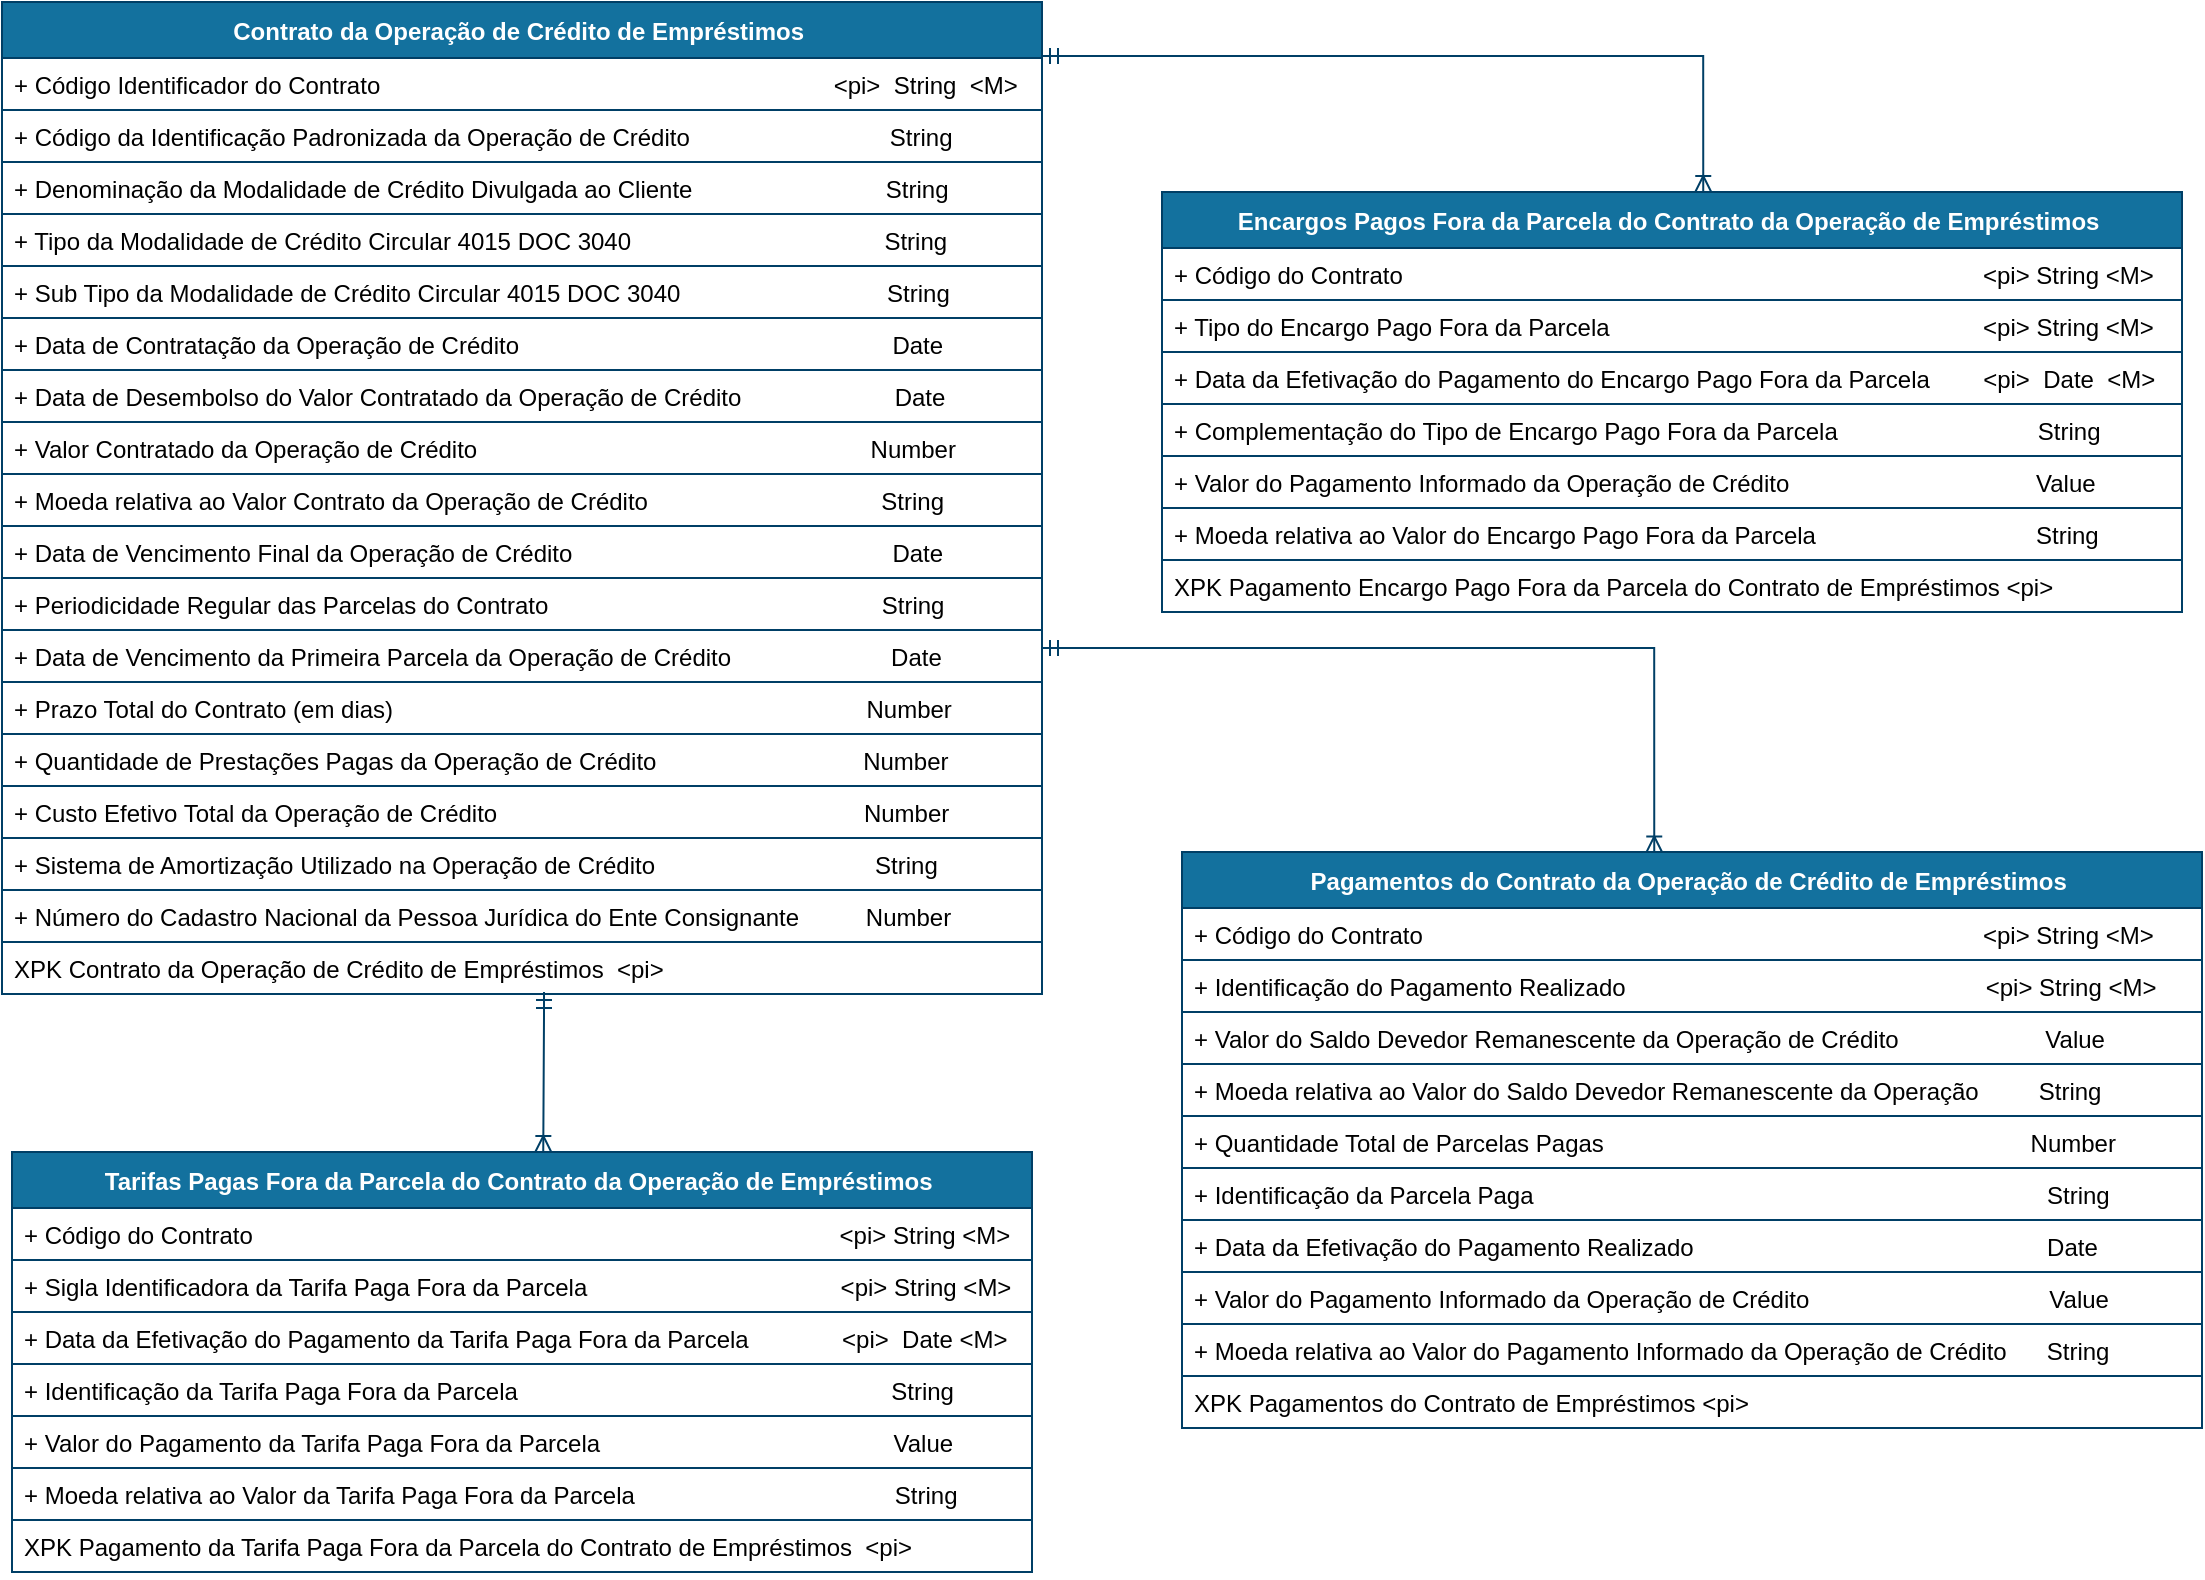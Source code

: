 <mxfile version="14.4.7" type="device"><diagram id="R2lEEEUBdFMjLlhIrx00" name="Loans_Payments"><mxGraphModel dx="7100" dy="3962" grid="1" gridSize="10" guides="1" tooltips="1" connect="1" arrows="1" fold="1" page="1" pageScale="1" pageWidth="1169" pageHeight="827" math="0" shadow="0" extFonts="Permanent Marker^https://fonts.googleapis.com/css?family=Permanent+Marker"><root><mxCell id="0"/><mxCell id="1" parent="0"/><mxCell id="AEocyAcWK-0cHZD7KtAE-98" value="" style="edgeStyle=orthogonalEdgeStyle;rounded=0;orthogonalLoop=1;jettySize=auto;html=1;startArrow=ERmandOne;startFill=0;endArrow=ERoneToMany;endFill=0;strokeColor=#003F66;exitX=1;exitY=0.5;exitDx=0;exitDy=0;" parent="1" edge="1"><mxGeometry relative="1" as="geometry"><Array as="points"><mxPoint x="-4959" y="-3258"/></Array><mxPoint x="-5290" y="-3258" as="sourcePoint"/><mxPoint x="-4959.37" y="-3190" as="targetPoint"/></mxGeometry></mxCell><mxCell id="KrbKLbuTu-QVs7riv4Lv-20" value="Tarifas Pagas Fora da Parcela do Contrato da Operação de Empréstimos " style="swimlane;fontStyle=1;childLayout=stackLayout;horizontal=1;startSize=28;horizontalStack=0;resizeParent=1;resizeParentMax=0;resizeLast=0;collapsible=1;marginBottom=0;rounded=0;shadow=0;comic=0;sketch=0;align=center;html=0;autosize=1;fillColor=#13719E;strokeColor=#003F66;fontColor=#FFFFFF;" vertex="1" parent="1"><mxGeometry x="-5805" y="-2710" width="510" height="210" as="geometry"/></mxCell><mxCell id="KrbKLbuTu-QVs7riv4Lv-21" value="+ Código do Contrato                                                                                        &lt;pi&gt; String &lt;M&gt;" style="text;fillColor=none;align=left;verticalAlign=top;spacingLeft=4;spacingRight=4;overflow=hidden;rotatable=0;points=[[0,0.5],[1,0.5]];portConstraint=eastwest;strokeColor=#003F66;" vertex="1" parent="KrbKLbuTu-QVs7riv4Lv-20"><mxGeometry y="28" width="510" height="26" as="geometry"/></mxCell><mxCell id="KrbKLbuTu-QVs7riv4Lv-22" value="+ Sigla Identificadora da Tarifa Paga Fora da Parcela                                      &lt;pi&gt; String &lt;M&gt;&#10;         " style="text;fillColor=none;align=left;verticalAlign=top;spacingLeft=4;spacingRight=4;overflow=hidden;rotatable=0;points=[[0,0.5],[1,0.5]];portConstraint=eastwest;strokeColor=#003F66;" vertex="1" parent="KrbKLbuTu-QVs7riv4Lv-20"><mxGeometry y="54" width="510" height="26" as="geometry"/></mxCell><mxCell id="KrbKLbuTu-QVs7riv4Lv-23" value="+ Data da Efetivação do Pagamento da Tarifa Paga Fora da Parcela              &lt;pi&gt;  Date &lt;M&gt;" style="text;fillColor=none;align=left;verticalAlign=top;spacingLeft=4;spacingRight=4;overflow=hidden;rotatable=0;points=[[0,0.5],[1,0.5]];portConstraint=eastwest;strokeColor=#003F66;" vertex="1" parent="KrbKLbuTu-QVs7riv4Lv-20"><mxGeometry y="80" width="510" height="26" as="geometry"/></mxCell><mxCell id="KrbKLbuTu-QVs7riv4Lv-24" value="+ Identificação da Tarifa Paga Fora da Parcela                                                        String  " style="text;fillColor=none;align=left;verticalAlign=top;spacingLeft=4;spacingRight=4;overflow=hidden;rotatable=0;points=[[0,0.5],[1,0.5]];portConstraint=eastwest;strokeColor=#003F66;" vertex="1" parent="KrbKLbuTu-QVs7riv4Lv-20"><mxGeometry y="106" width="510" height="26" as="geometry"/></mxCell><mxCell id="KrbKLbuTu-QVs7riv4Lv-25" value="+ Valor do Pagamento da Tarifa Paga Fora da Parcela                                            Value" style="text;fillColor=none;align=left;verticalAlign=top;spacingLeft=4;spacingRight=4;overflow=hidden;rotatable=0;points=[[0,0.5],[1,0.5]];portConstraint=eastwest;strokeColor=#003F66;" vertex="1" parent="KrbKLbuTu-QVs7riv4Lv-20"><mxGeometry y="132" width="510" height="26" as="geometry"/></mxCell><mxCell id="KrbKLbuTu-QVs7riv4Lv-26" value="+ Moeda relativa ao Valor da Tarifa Paga Fora da Parcela                                       String" style="text;fillColor=none;align=left;verticalAlign=top;spacingLeft=4;spacingRight=4;overflow=hidden;rotatable=0;points=[[0,0.5],[1,0.5]];portConstraint=eastwest;strokeColor=#003F66;" vertex="1" parent="KrbKLbuTu-QVs7riv4Lv-20"><mxGeometry y="158" width="510" height="26" as="geometry"/></mxCell><mxCell id="KrbKLbuTu-QVs7riv4Lv-27" value="XPK Pagamento da Tarifa Paga Fora da Parcela do Contrato de Empréstimos  &lt;pi&gt;" style="text;fillColor=none;align=left;verticalAlign=top;spacingLeft=4;spacingRight=4;overflow=hidden;rotatable=0;points=[[0,0.5],[1,0.5]];portConstraint=eastwest;strokeColor=#003F66;" vertex="1" parent="KrbKLbuTu-QVs7riv4Lv-20"><mxGeometry y="184" width="510" height="26" as="geometry"/></mxCell><mxCell id="KrbKLbuTu-QVs7riv4Lv-28" value="Contrato da Operação de Crédito de Empréstimos " style="swimlane;fontStyle=1;childLayout=stackLayout;horizontal=1;startSize=28;horizontalStack=0;resizeParent=1;resizeParentMax=0;resizeLast=0;collapsible=1;marginBottom=0;rounded=0;shadow=0;comic=0;sketch=0;align=center;html=0;autosize=1;fillColor=#13719E;strokeColor=#003F66;fontColor=#FFFFFF;" vertex="1" parent="1"><mxGeometry x="-5810" y="-3285" width="520" height="496" as="geometry"/></mxCell><mxCell id="KrbKLbuTu-QVs7riv4Lv-29" value="+ Código Identificador do Contrato                                                                    &lt;pi&gt;  String  &lt;M&gt;" style="text;fillColor=none;align=left;verticalAlign=top;spacingLeft=4;spacingRight=4;overflow=hidden;rotatable=0;points=[[0,0.5],[1,0.5]];portConstraint=eastwest;strokeColor=#003F66;" vertex="1" parent="KrbKLbuTu-QVs7riv4Lv-28"><mxGeometry y="28" width="520" height="26" as="geometry"/></mxCell><mxCell id="KrbKLbuTu-QVs7riv4Lv-30" value="+ Código da Identificação Padronizada da Operação de Crédito                              String      " style="text;fillColor=none;align=left;verticalAlign=top;spacingLeft=4;spacingRight=4;overflow=hidden;rotatable=0;points=[[0,0.5],[1,0.5]];portConstraint=eastwest;strokeColor=#003F66;" vertex="1" parent="KrbKLbuTu-QVs7riv4Lv-28"><mxGeometry y="54" width="520" height="26" as="geometry"/></mxCell><mxCell id="KrbKLbuTu-QVs7riv4Lv-31" value="+ Denominação da Modalidade de Crédito Divulgada ao Cliente                             String" style="text;fillColor=none;align=left;verticalAlign=top;spacingLeft=4;spacingRight=4;overflow=hidden;rotatable=0;points=[[0,0.5],[1,0.5]];portConstraint=eastwest;strokeColor=#003F66;" vertex="1" parent="KrbKLbuTu-QVs7riv4Lv-28"><mxGeometry y="80" width="520" height="26" as="geometry"/></mxCell><mxCell id="KrbKLbuTu-QVs7riv4Lv-32" value="+ Tipo da Modalidade de Crédito Circular 4015 DOC 3040                                      String" style="text;fillColor=none;align=left;verticalAlign=top;spacingLeft=4;spacingRight=4;overflow=hidden;rotatable=0;points=[[0,0.5],[1,0.5]];portConstraint=eastwest;strokeColor=#003F66;" vertex="1" parent="KrbKLbuTu-QVs7riv4Lv-28"><mxGeometry y="106" width="520" height="26" as="geometry"/></mxCell><mxCell id="KrbKLbuTu-QVs7riv4Lv-33" value="+ Sub Tipo da Modalidade de Crédito Circular 4015 DOC 3040                               String" style="text;fillColor=none;align=left;verticalAlign=top;spacingLeft=4;spacingRight=4;overflow=hidden;rotatable=0;points=[[0,0.5],[1,0.5]];portConstraint=eastwest;strokeColor=#003F66;" vertex="1" parent="KrbKLbuTu-QVs7riv4Lv-28"><mxGeometry y="132" width="520" height="26" as="geometry"/></mxCell><mxCell id="KrbKLbuTu-QVs7riv4Lv-34" value="+ Data de Contratação da Operação de Crédito                                                        Date" style="text;fillColor=none;align=left;verticalAlign=top;spacingLeft=4;spacingRight=4;overflow=hidden;rotatable=0;points=[[0,0.5],[1,0.5]];portConstraint=eastwest;strokeColor=#003F66;" vertex="1" parent="KrbKLbuTu-QVs7riv4Lv-28"><mxGeometry y="158" width="520" height="26" as="geometry"/></mxCell><mxCell id="KrbKLbuTu-QVs7riv4Lv-35" value="+ Data de Desembolso do Valor Contratado da Operação de Crédito                       Date" style="text;fillColor=none;align=left;verticalAlign=top;spacingLeft=4;spacingRight=4;overflow=hidden;rotatable=0;points=[[0,0.5],[1,0.5]];portConstraint=eastwest;strokeColor=#003F66;" vertex="1" parent="KrbKLbuTu-QVs7riv4Lv-28"><mxGeometry y="184" width="520" height="26" as="geometry"/></mxCell><mxCell id="KrbKLbuTu-QVs7riv4Lv-36" value="+ Valor Contratado da Operação de Crédito                                                           Number" style="text;fillColor=none;align=left;verticalAlign=top;spacingLeft=4;spacingRight=4;overflow=hidden;rotatable=0;points=[[0,0.5],[1,0.5]];portConstraint=eastwest;strokeColor=#003F66;" vertex="1" parent="KrbKLbuTu-QVs7riv4Lv-28"><mxGeometry y="210" width="520" height="26" as="geometry"/></mxCell><mxCell id="KrbKLbuTu-QVs7riv4Lv-37" value="+ Moeda relativa ao Valor Contrato da Operação de Crédito                                   String" style="text;fillColor=none;align=left;verticalAlign=top;spacingLeft=4;spacingRight=4;overflow=hidden;rotatable=0;points=[[0,0.5],[1,0.5]];portConstraint=eastwest;strokeColor=#003F66;" vertex="1" parent="KrbKLbuTu-QVs7riv4Lv-28"><mxGeometry y="236" width="520" height="26" as="geometry"/></mxCell><mxCell id="KrbKLbuTu-QVs7riv4Lv-38" value="+ Data de Vencimento Final da Operação de Crédito                                                Date" style="text;fillColor=none;align=left;verticalAlign=top;spacingLeft=4;spacingRight=4;overflow=hidden;rotatable=0;points=[[0,0.5],[1,0.5]];portConstraint=eastwest;strokeColor=#003F66;" vertex="1" parent="KrbKLbuTu-QVs7riv4Lv-28"><mxGeometry y="262" width="520" height="26" as="geometry"/></mxCell><mxCell id="KrbKLbuTu-QVs7riv4Lv-39" value="+ Periodicidade Regular das Parcelas do Contrato                                                  String" style="text;fillColor=none;align=left;verticalAlign=top;spacingLeft=4;spacingRight=4;overflow=hidden;rotatable=0;points=[[0,0.5],[1,0.5]];portConstraint=eastwest;strokeColor=#003F66;" vertex="1" parent="KrbKLbuTu-QVs7riv4Lv-28"><mxGeometry y="288" width="520" height="26" as="geometry"/></mxCell><mxCell id="KrbKLbuTu-QVs7riv4Lv-67" value="" style="edgeStyle=orthogonalEdgeStyle;rounded=0;orthogonalLoop=1;jettySize=auto;html=1;startArrow=ERmandOne;startFill=0;endArrow=ERoneToMany;endFill=0;strokeColor=#003F66;entryX=0.463;entryY=0.001;entryDx=0;entryDy=0;entryPerimeter=0;" edge="1" parent="KrbKLbuTu-QVs7riv4Lv-28" target="KrbKLbuTu-QVs7riv4Lv-47"><mxGeometry relative="1" as="geometry"><Array as="points"><mxPoint x="826" y="323"/></Array><mxPoint x="520" y="323" as="sourcePoint"/><mxPoint x="965.11" y="418.0" as="targetPoint"/></mxGeometry></mxCell><mxCell id="KrbKLbuTu-QVs7riv4Lv-40" value="+ Data de Vencimento da Primeira Parcela da Operação de Crédito                        Date" style="text;fillColor=none;align=left;verticalAlign=top;spacingLeft=4;spacingRight=4;overflow=hidden;rotatable=0;points=[[0,0.5],[1,0.5]];portConstraint=eastwest;strokeColor=#003F66;" vertex="1" parent="KrbKLbuTu-QVs7riv4Lv-28"><mxGeometry y="314" width="520" height="26" as="geometry"/></mxCell><mxCell id="KrbKLbuTu-QVs7riv4Lv-41" value="+ Prazo Total do Contrato (em dias)                                                                       Number  " style="text;fillColor=none;align=left;verticalAlign=top;spacingLeft=4;spacingRight=4;overflow=hidden;rotatable=0;points=[[0,0.5],[1,0.5]];portConstraint=eastwest;strokeColor=#003F66;" vertex="1" parent="KrbKLbuTu-QVs7riv4Lv-28"><mxGeometry y="340" width="520" height="26" as="geometry"/></mxCell><mxCell id="KrbKLbuTu-QVs7riv4Lv-42" value="+ Quantidade de Prestações Pagas da Operação de Crédito                               Number  " style="text;fillColor=none;align=left;verticalAlign=top;spacingLeft=4;spacingRight=4;overflow=hidden;rotatable=0;points=[[0,0.5],[1,0.5]];portConstraint=eastwest;strokeColor=#003F66;" vertex="1" parent="KrbKLbuTu-QVs7riv4Lv-28"><mxGeometry y="366" width="520" height="26" as="geometry"/></mxCell><mxCell id="KrbKLbuTu-QVs7riv4Lv-43" value="+ Custo Efetivo Total da Operação de Crédito                                                       Number" style="text;fillColor=none;align=left;verticalAlign=top;spacingLeft=4;spacingRight=4;overflow=hidden;rotatable=0;points=[[0,0.5],[1,0.5]];portConstraint=eastwest;strokeColor=#003F66;" vertex="1" parent="KrbKLbuTu-QVs7riv4Lv-28"><mxGeometry y="392" width="520" height="26" as="geometry"/></mxCell><mxCell id="KrbKLbuTu-QVs7riv4Lv-44" value="+ Sistema de Amortização Utilizado na Operação de Crédito                                 String" style="text;fillColor=none;align=left;verticalAlign=top;spacingLeft=4;spacingRight=4;overflow=hidden;rotatable=0;points=[[0,0.5],[1,0.5]];portConstraint=eastwest;strokeColor=#003F66;" vertex="1" parent="KrbKLbuTu-QVs7riv4Lv-28"><mxGeometry y="418" width="520" height="26" as="geometry"/></mxCell><mxCell id="KrbKLbuTu-QVs7riv4Lv-45" value="+ Número do Cadastro Nacional da Pessoa Jurídica do Ente Consignante          Number  " style="text;fillColor=none;align=left;verticalAlign=top;spacingLeft=4;spacingRight=4;overflow=hidden;rotatable=0;points=[[0,0.5],[1,0.5]];portConstraint=eastwest;strokeColor=#003F66;" vertex="1" parent="KrbKLbuTu-QVs7riv4Lv-28"><mxGeometry y="444" width="520" height="26" as="geometry"/></mxCell><mxCell id="KrbKLbuTu-QVs7riv4Lv-46" value="XPK Contrato da Operação de Crédito de Empréstimos  &lt;pi&gt;" style="text;fillColor=none;align=left;verticalAlign=top;spacingLeft=4;spacingRight=4;overflow=hidden;rotatable=0;points=[[0,0.5],[1,0.5]];portConstraint=eastwest;strokeColor=#003F66;" vertex="1" parent="KrbKLbuTu-QVs7riv4Lv-28"><mxGeometry y="470" width="520" height="26" as="geometry"/></mxCell><mxCell id="KrbKLbuTu-QVs7riv4Lv-47" value="Pagamentos do Contrato da Operação de Crédito de Empréstimos " style="swimlane;fontStyle=1;childLayout=stackLayout;horizontal=1;startSize=28;horizontalStack=0;resizeParent=1;resizeParentMax=0;resizeLast=0;collapsible=1;marginBottom=0;rounded=0;shadow=0;comic=0;sketch=0;align=center;html=0;autosize=1;fillColor=#13719E;strokeColor=#003F66;fontColor=#FFFFFF;" vertex="1" parent="1"><mxGeometry x="-5220" y="-2860" width="510" height="288" as="geometry"/></mxCell><mxCell id="KrbKLbuTu-QVs7riv4Lv-48" value="+ Código do Contrato                                                                                    &lt;pi&gt; String &lt;M&gt;" style="text;fillColor=none;align=left;verticalAlign=top;spacingLeft=4;spacingRight=4;overflow=hidden;rotatable=0;points=[[0,0.5],[1,0.5]];portConstraint=eastwest;strokeColor=#003F66;" vertex="1" parent="KrbKLbuTu-QVs7riv4Lv-47"><mxGeometry y="28" width="510" height="26" as="geometry"/></mxCell><mxCell id="KrbKLbuTu-QVs7riv4Lv-49" value="+ Identificação do Pagamento Realizado                                                      &lt;pi&gt; String &lt;M&gt;" style="text;fillColor=none;align=left;verticalAlign=top;spacingLeft=4;spacingRight=4;overflow=hidden;rotatable=0;points=[[0,0.5],[1,0.5]];portConstraint=eastwest;strokeColor=#003F66;" vertex="1" parent="KrbKLbuTu-QVs7riv4Lv-47"><mxGeometry y="54" width="510" height="26" as="geometry"/></mxCell><mxCell id="KrbKLbuTu-QVs7riv4Lv-50" value="+ Valor do Saldo Devedor Remanescente da Operação de Crédito                      Value" style="text;fillColor=none;align=left;verticalAlign=top;spacingLeft=4;spacingRight=4;overflow=hidden;rotatable=0;points=[[0,0.5],[1,0.5]];portConstraint=eastwest;strokeColor=#003F66;" vertex="1" parent="KrbKLbuTu-QVs7riv4Lv-47"><mxGeometry y="80" width="510" height="26" as="geometry"/></mxCell><mxCell id="KrbKLbuTu-QVs7riv4Lv-51" value="+ Moeda relativa ao Valor do Saldo Devedor Remanescente da Operação         String" style="text;fillColor=none;align=left;verticalAlign=top;spacingLeft=4;spacingRight=4;overflow=hidden;rotatable=0;points=[[0,0.5],[1,0.5]];portConstraint=eastwest;strokeColor=#003F66;" vertex="1" parent="KrbKLbuTu-QVs7riv4Lv-47"><mxGeometry y="106" width="510" height="26" as="geometry"/></mxCell><mxCell id="KrbKLbuTu-QVs7riv4Lv-52" value="+ Quantidade Total de Parcelas Pagas                                                                Number  " style="text;fillColor=none;align=left;verticalAlign=top;spacingLeft=4;spacingRight=4;overflow=hidden;rotatable=0;points=[[0,0.5],[1,0.5]];portConstraint=eastwest;strokeColor=#003F66;" vertex="1" parent="KrbKLbuTu-QVs7riv4Lv-47"><mxGeometry y="132" width="510" height="26" as="geometry"/></mxCell><mxCell id="KrbKLbuTu-QVs7riv4Lv-53" value="+ Identificação da Parcela Paga                                                                             String  " style="text;fillColor=none;align=left;verticalAlign=top;spacingLeft=4;spacingRight=4;overflow=hidden;rotatable=0;points=[[0,0.5],[1,0.5]];portConstraint=eastwest;strokeColor=#003F66;" vertex="1" parent="KrbKLbuTu-QVs7riv4Lv-47"><mxGeometry y="158" width="510" height="26" as="geometry"/></mxCell><mxCell id="KrbKLbuTu-QVs7riv4Lv-54" value="+ Data da Efetivação do Pagamento Realizado                                                     Date" style="text;fillColor=none;align=left;verticalAlign=top;spacingLeft=4;spacingRight=4;overflow=hidden;rotatable=0;points=[[0,0.5],[1,0.5]];portConstraint=eastwest;strokeColor=#003F66;" vertex="1" parent="KrbKLbuTu-QVs7riv4Lv-47"><mxGeometry y="184" width="510" height="26" as="geometry"/></mxCell><mxCell id="KrbKLbuTu-QVs7riv4Lv-55" value="+ Valor do Pagamento Informado da Operação de Crédito                                    Value" style="text;fillColor=none;align=left;verticalAlign=top;spacingLeft=4;spacingRight=4;overflow=hidden;rotatable=0;points=[[0,0.5],[1,0.5]];portConstraint=eastwest;strokeColor=#003F66;" vertex="1" parent="KrbKLbuTu-QVs7riv4Lv-47"><mxGeometry y="210" width="510" height="26" as="geometry"/></mxCell><mxCell id="KrbKLbuTu-QVs7riv4Lv-56" value="+ Moeda relativa ao Valor do Pagamento Informado da Operação de Crédito      String" style="text;fillColor=none;align=left;verticalAlign=top;spacingLeft=4;spacingRight=4;overflow=hidden;rotatable=0;points=[[0,0.5],[1,0.5]];portConstraint=eastwest;strokeColor=#003F66;" vertex="1" parent="KrbKLbuTu-QVs7riv4Lv-47"><mxGeometry y="236" width="510" height="26" as="geometry"/></mxCell><mxCell id="KrbKLbuTu-QVs7riv4Lv-57" value="XPK Pagamentos do Contrato de Empréstimos &lt;pi&gt;" style="text;fillColor=none;align=left;verticalAlign=top;spacingLeft=4;spacingRight=4;overflow=hidden;rotatable=0;points=[[0,0.5],[1,0.5]];portConstraint=eastwest;strokeColor=#003F66;" vertex="1" parent="KrbKLbuTu-QVs7riv4Lv-47"><mxGeometry y="262" width="510" height="26" as="geometry"/></mxCell><mxCell id="KrbKLbuTu-QVs7riv4Lv-58" value="Encargos Pagos Fora da Parcela do Contrato da Operação de Empréstimos " style="swimlane;fontStyle=1;childLayout=stackLayout;horizontal=1;startSize=28;horizontalStack=0;resizeParent=1;resizeParentMax=0;resizeLast=0;collapsible=1;marginBottom=0;rounded=0;shadow=0;comic=0;sketch=0;align=center;html=0;autosize=1;fillColor=#13719E;strokeColor=#003F66;fontColor=#FFFFFF;" vertex="1" parent="1"><mxGeometry x="-5230" y="-3190" width="510" height="210" as="geometry"/></mxCell><mxCell id="KrbKLbuTu-QVs7riv4Lv-59" value="+ Código do Contrato                                                                                       &lt;pi&gt; String &lt;M&gt;" style="text;fillColor=none;align=left;verticalAlign=top;spacingLeft=4;spacingRight=4;overflow=hidden;rotatable=0;points=[[0,0.5],[1,0.5]];portConstraint=eastwest;strokeColor=#003F66;" vertex="1" parent="KrbKLbuTu-QVs7riv4Lv-58"><mxGeometry y="28" width="510" height="26" as="geometry"/></mxCell><mxCell id="KrbKLbuTu-QVs7riv4Lv-60" value="+ Tipo do Encargo Pago Fora da Parcela                                                        &lt;pi&gt; String &lt;M&gt;" style="text;fillColor=none;align=left;verticalAlign=top;spacingLeft=4;spacingRight=4;overflow=hidden;rotatable=0;points=[[0,0.5],[1,0.5]];portConstraint=eastwest;strokeColor=#003F66;" vertex="1" parent="KrbKLbuTu-QVs7riv4Lv-58"><mxGeometry y="54" width="510" height="26" as="geometry"/></mxCell><mxCell id="KrbKLbuTu-QVs7riv4Lv-61" value="+ Data da Efetivação do Pagamento do Encargo Pago Fora da Parcela        &lt;pi&gt;  Date  &lt;M&gt;" style="text;fillColor=none;align=left;verticalAlign=top;spacingLeft=4;spacingRight=4;overflow=hidden;rotatable=0;points=[[0,0.5],[1,0.5]];portConstraint=eastwest;strokeColor=#003F66;" vertex="1" parent="KrbKLbuTu-QVs7riv4Lv-58"><mxGeometry y="80" width="510" height="26" as="geometry"/></mxCell><mxCell id="KrbKLbuTu-QVs7riv4Lv-62" value="+ Complementação do Tipo de Encargo Pago Fora da Parcela                              String  " style="text;fillColor=none;align=left;verticalAlign=top;spacingLeft=4;spacingRight=4;overflow=hidden;rotatable=0;points=[[0,0.5],[1,0.5]];portConstraint=eastwest;strokeColor=#003F66;" vertex="1" parent="KrbKLbuTu-QVs7riv4Lv-58"><mxGeometry y="106" width="510" height="26" as="geometry"/></mxCell><mxCell id="KrbKLbuTu-QVs7riv4Lv-63" value="+ Valor do Pagamento Informado da Operação de Crédito                                     Value" style="text;fillColor=none;align=left;verticalAlign=top;spacingLeft=4;spacingRight=4;overflow=hidden;rotatable=0;points=[[0,0.5],[1,0.5]];portConstraint=eastwest;strokeColor=#003F66;" vertex="1" parent="KrbKLbuTu-QVs7riv4Lv-58"><mxGeometry y="132" width="510" height="26" as="geometry"/></mxCell><mxCell id="KrbKLbuTu-QVs7riv4Lv-64" value="+ Moeda relativa ao Valor do Encargo Pago Fora da Parcela                                 String" style="text;fillColor=none;align=left;verticalAlign=top;spacingLeft=4;spacingRight=4;overflow=hidden;rotatable=0;points=[[0,0.5],[1,0.5]];portConstraint=eastwest;strokeColor=#003F66;" vertex="1" parent="KrbKLbuTu-QVs7riv4Lv-58"><mxGeometry y="158" width="510" height="26" as="geometry"/></mxCell><mxCell id="KrbKLbuTu-QVs7riv4Lv-65" value="XPK Pagamento Encargo Pago Fora da Parcela do Contrato de Empréstimos &lt;pi&gt;" style="text;fillColor=none;align=left;verticalAlign=top;spacingLeft=4;spacingRight=4;overflow=hidden;rotatable=0;points=[[0,0.5],[1,0.5]];portConstraint=eastwest;strokeColor=#003F66;" vertex="1" parent="KrbKLbuTu-QVs7riv4Lv-58"><mxGeometry y="184" width="510" height="26" as="geometry"/></mxCell><mxCell id="KrbKLbuTu-QVs7riv4Lv-66" value="" style="edgeStyle=orthogonalEdgeStyle;rounded=0;orthogonalLoop=1;jettySize=auto;html=1;startArrow=ERmandOne;startFill=0;endArrow=ERoneToMany;endFill=0;strokeColor=#003F66;" edge="1" parent="1"><mxGeometry relative="1" as="geometry"><Array as="points"><mxPoint x="-5539" y="-2778"/></Array><mxPoint x="-5539" y="-2790" as="sourcePoint"/><mxPoint x="-5539.37" y="-2710" as="targetPoint"/></mxGeometry></mxCell></root></mxGraphModel></diagram></mxfile>